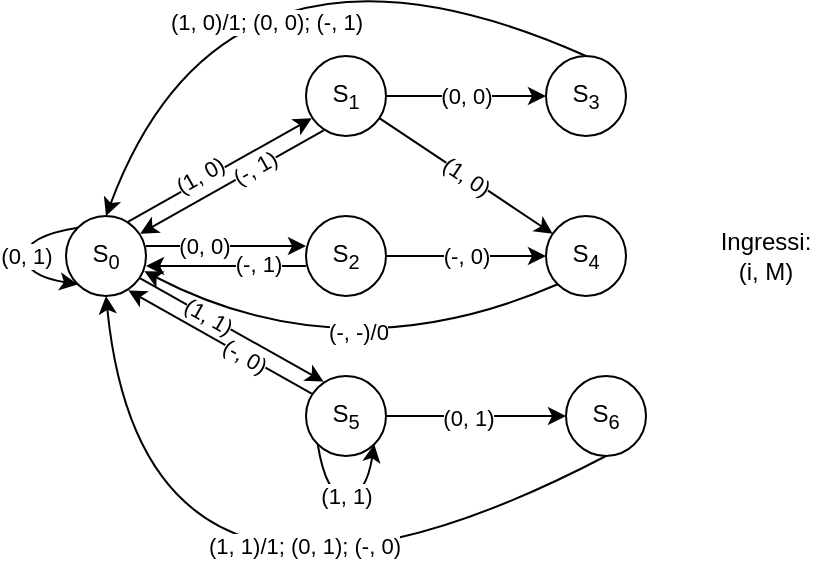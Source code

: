 <mxfile version="26.0.16">
  <diagram name="Pagina-1" id="KbwLGhmWEM9IE3JpOT0c">
    <mxGraphModel dx="429" dy="655" grid="1" gridSize="10" guides="1" tooltips="1" connect="1" arrows="1" fold="1" page="1" pageScale="1" pageWidth="827" pageHeight="1169" math="0" shadow="0">
      <root>
        <mxCell id="0" />
        <mxCell id="1" parent="0" />
        <mxCell id="g2gTISk33VEuToaD5dI8-1" value="S&lt;sub&gt;1&lt;/sub&gt;" style="ellipse;whiteSpace=wrap;html=1;aspect=fixed;" vertex="1" parent="1">
          <mxGeometry x="200" y="120" width="40" height="40" as="geometry" />
        </mxCell>
        <mxCell id="g2gTISk33VEuToaD5dI8-2" value="S&lt;sub&gt;0&lt;/sub&gt;" style="ellipse;whiteSpace=wrap;html=1;aspect=fixed;" vertex="1" parent="1">
          <mxGeometry x="80" y="200" width="40" height="40" as="geometry" />
        </mxCell>
        <mxCell id="g2gTISk33VEuToaD5dI8-3" value="S&lt;sub&gt;2&lt;/sub&gt;" style="ellipse;whiteSpace=wrap;html=1;aspect=fixed;" vertex="1" parent="1">
          <mxGeometry x="200" y="200" width="40" height="40" as="geometry" />
        </mxCell>
        <mxCell id="g2gTISk33VEuToaD5dI8-4" value="S&lt;sub&gt;3&lt;/sub&gt;" style="ellipse;whiteSpace=wrap;html=1;aspect=fixed;" vertex="1" parent="1">
          <mxGeometry x="320" y="120" width="40" height="40" as="geometry" />
        </mxCell>
        <mxCell id="g2gTISk33VEuToaD5dI8-5" value="S&lt;sub&gt;4&lt;/sub&gt;" style="ellipse;whiteSpace=wrap;html=1;aspect=fixed;" vertex="1" parent="1">
          <mxGeometry x="320" y="200" width="40" height="40" as="geometry" />
        </mxCell>
        <mxCell id="g2gTISk33VEuToaD5dI8-6" value="S&lt;sub&gt;5&lt;/sub&gt;" style="ellipse;whiteSpace=wrap;html=1;aspect=fixed;" vertex="1" parent="1">
          <mxGeometry x="200" y="280" width="40" height="40" as="geometry" />
        </mxCell>
        <mxCell id="g2gTISk33VEuToaD5dI8-7" value="S&lt;sub&gt;6&lt;/sub&gt;" style="ellipse;whiteSpace=wrap;html=1;aspect=fixed;" vertex="1" parent="1">
          <mxGeometry x="330" y="280" width="40" height="40" as="geometry" />
        </mxCell>
        <mxCell id="g2gTISk33VEuToaD5dI8-10" value="" style="endArrow=classic;html=1;rounded=0;exitX=1;exitY=0;exitDx=0;exitDy=0;entryX=0;entryY=1;entryDx=0;entryDy=0;arcSize=20;jumpSize=6;labelBorderColor=none;textShadow=0;" edge="1" parent="1">
          <mxGeometry width="50" height="50" relative="1" as="geometry">
            <mxPoint x="111.142" y="202.858" as="sourcePoint" />
            <mxPoint x="202.858" y="151.142" as="targetPoint" />
          </mxGeometry>
        </mxCell>
        <mxCell id="g2gTISk33VEuToaD5dI8-31" value="(1, 0)" style="edgeLabel;html=1;align=center;verticalAlign=middle;resizable=0;points=[];horizontal=1;labelPosition=center;verticalLabelPosition=middle;rotation=330.6;" vertex="1" connectable="0" parent="g2gTISk33VEuToaD5dI8-10">
          <mxGeometry x="-0.188" y="2" relative="1" as="geometry">
            <mxPoint x="-1" as="offset" />
          </mxGeometry>
        </mxCell>
        <mxCell id="g2gTISk33VEuToaD5dI8-11" value="" style="endArrow=classic;html=1;rounded=0;entryX=0;entryY=0.5;entryDx=0;entryDy=0;" edge="1" parent="1" target="g2gTISk33VEuToaD5dI8-4">
          <mxGeometry width="50" height="50" relative="1" as="geometry">
            <mxPoint x="240" y="140" as="sourcePoint" />
            <mxPoint x="290" y="90" as="targetPoint" />
          </mxGeometry>
        </mxCell>
        <mxCell id="g2gTISk33VEuToaD5dI8-42" value="(0, 0)" style="edgeLabel;html=1;align=center;verticalAlign=middle;resizable=0;points=[];" vertex="1" connectable="0" parent="g2gTISk33VEuToaD5dI8-11">
          <mxGeometry relative="1" as="geometry">
            <mxPoint as="offset" />
          </mxGeometry>
        </mxCell>
        <mxCell id="g2gTISk33VEuToaD5dI8-16" value="" style="endArrow=classic;html=1;rounded=0;exitX=0;exitY=1;exitDx=0;exitDy=0;entryX=1;entryY=0;entryDx=0;entryDy=0;" edge="1" parent="1">
          <mxGeometry width="50" height="50" relative="1" as="geometry">
            <mxPoint x="208.858" y="157.142" as="sourcePoint" />
            <mxPoint x="117.142" y="208.858" as="targetPoint" />
          </mxGeometry>
        </mxCell>
        <mxCell id="g2gTISk33VEuToaD5dI8-36" value="(-, 1)" style="edgeLabel;html=1;align=center;verticalAlign=middle;resizable=0;points=[];rotation=330.6;" vertex="1" connectable="0" parent="g2gTISk33VEuToaD5dI8-16">
          <mxGeometry x="-0.254" y="-1" relative="1" as="geometry">
            <mxPoint as="offset" />
          </mxGeometry>
        </mxCell>
        <mxCell id="g2gTISk33VEuToaD5dI8-18" value="" style="endArrow=classic;html=1;rounded=0;" edge="1" parent="1" source="g2gTISk33VEuToaD5dI8-1" target="g2gTISk33VEuToaD5dI8-5">
          <mxGeometry width="50" height="50" relative="1" as="geometry">
            <mxPoint x="230" y="230" as="sourcePoint" />
            <mxPoint x="280" y="180" as="targetPoint" />
          </mxGeometry>
        </mxCell>
        <mxCell id="g2gTISk33VEuToaD5dI8-37" value="(1, 0)" style="edgeLabel;html=1;align=center;verticalAlign=middle;resizable=0;points=[];rotation=33.6;" vertex="1" connectable="0" parent="g2gTISk33VEuToaD5dI8-18">
          <mxGeometry relative="1" as="geometry">
            <mxPoint as="offset" />
          </mxGeometry>
        </mxCell>
        <mxCell id="g2gTISk33VEuToaD5dI8-20" value="" style="endArrow=classic;html=1;rounded=0;exitX=1;exitY=0.5;exitDx=0;exitDy=0;entryX=0;entryY=0.5;entryDx=0;entryDy=0;" edge="1" parent="1" source="g2gTISk33VEuToaD5dI8-3" target="g2gTISk33VEuToaD5dI8-5">
          <mxGeometry width="50" height="50" relative="1" as="geometry">
            <mxPoint x="230" y="230" as="sourcePoint" />
            <mxPoint x="280" y="180" as="targetPoint" />
          </mxGeometry>
        </mxCell>
        <mxCell id="g2gTISk33VEuToaD5dI8-41" value="(-, 0)" style="edgeLabel;html=1;align=center;verticalAlign=middle;resizable=0;points=[];" vertex="1" connectable="0" parent="g2gTISk33VEuToaD5dI8-20">
          <mxGeometry relative="1" as="geometry">
            <mxPoint as="offset" />
          </mxGeometry>
        </mxCell>
        <mxCell id="g2gTISk33VEuToaD5dI8-23" value="" style="endArrow=classic;html=1;rounded=0;entryX=0.5;entryY=0;entryDx=0;entryDy=0;curved=1;" edge="1" parent="1" target="g2gTISk33VEuToaD5dI8-2">
          <mxGeometry width="50" height="50" relative="1" as="geometry">
            <mxPoint x="340" y="120" as="sourcePoint" />
            <mxPoint x="170" y="110" as="targetPoint" />
            <Array as="points">
              <mxPoint x="160" y="40" />
            </Array>
          </mxGeometry>
        </mxCell>
        <mxCell id="g2gTISk33VEuToaD5dI8-35" value="(1, 0)/1; (0, 0); (-, 1)" style="edgeLabel;html=1;align=center;verticalAlign=middle;resizable=0;points=[];" vertex="1" connectable="0" parent="g2gTISk33VEuToaD5dI8-23">
          <mxGeometry x="0.351" y="40" relative="1" as="geometry">
            <mxPoint as="offset" />
          </mxGeometry>
        </mxCell>
        <mxCell id="g2gTISk33VEuToaD5dI8-25" value="" style="endArrow=classic;html=1;rounded=0;exitX=1;exitY=1;exitDx=0;exitDy=0;entryX=0;entryY=0;entryDx=0;entryDy=0;" edge="1" parent="1">
          <mxGeometry width="50" height="50" relative="1" as="geometry">
            <mxPoint x="117.142" y="231.142" as="sourcePoint" />
            <mxPoint x="208.858" y="282.858" as="targetPoint" />
          </mxGeometry>
        </mxCell>
        <mxCell id="g2gTISk33VEuToaD5dI8-43" value="(1, 1)" style="edgeLabel;html=1;align=center;verticalAlign=middle;resizable=0;points=[];rotation=29.6;" vertex="1" connectable="0" parent="g2gTISk33VEuToaD5dI8-25">
          <mxGeometry relative="1" as="geometry">
            <mxPoint x="-12" y="-7" as="offset" />
          </mxGeometry>
        </mxCell>
        <mxCell id="g2gTISk33VEuToaD5dI8-26" value="" style="endArrow=classic;html=1;rounded=0;exitX=0;exitY=0;exitDx=0;exitDy=0;entryX=1;entryY=1;entryDx=0;entryDy=0;" edge="1" parent="1">
          <mxGeometry width="50" height="50" relative="1" as="geometry">
            <mxPoint x="202.858" y="288.858" as="sourcePoint" />
            <mxPoint x="111.142" y="237.142" as="targetPoint" />
          </mxGeometry>
        </mxCell>
        <mxCell id="g2gTISk33VEuToaD5dI8-44" value="(-, 0)" style="edgeLabel;html=1;align=center;verticalAlign=middle;resizable=0;points=[];rotation=29.6;" vertex="1" connectable="0" parent="g2gTISk33VEuToaD5dI8-26">
          <mxGeometry relative="1" as="geometry">
            <mxPoint x="12" y="7" as="offset" />
          </mxGeometry>
        </mxCell>
        <mxCell id="g2gTISk33VEuToaD5dI8-27" value="" style="endArrow=classic;html=1;rounded=0;exitX=1;exitY=0.5;exitDx=0;exitDy=0;entryX=0;entryY=0.5;entryDx=0;entryDy=0;" edge="1" parent="1" source="g2gTISk33VEuToaD5dI8-6" target="g2gTISk33VEuToaD5dI8-7">
          <mxGeometry width="50" height="50" relative="1" as="geometry">
            <mxPoint x="220" y="280" as="sourcePoint" />
            <mxPoint x="270" y="230" as="targetPoint" />
          </mxGeometry>
        </mxCell>
        <mxCell id="g2gTISk33VEuToaD5dI8-49" value="(0, 1)" style="edgeLabel;html=1;align=center;verticalAlign=middle;resizable=0;points=[];" vertex="1" connectable="0" parent="g2gTISk33VEuToaD5dI8-27">
          <mxGeometry x="-0.104" y="-1" relative="1" as="geometry">
            <mxPoint as="offset" />
          </mxGeometry>
        </mxCell>
        <mxCell id="g2gTISk33VEuToaD5dI8-28" value="" style="endArrow=classic;html=1;rounded=0;exitX=0;exitY=1;exitDx=0;exitDy=0;entryX=1;entryY=1;entryDx=0;entryDy=0;curved=1;" edge="1" parent="1" source="g2gTISk33VEuToaD5dI8-6" target="g2gTISk33VEuToaD5dI8-6">
          <mxGeometry width="50" height="50" relative="1" as="geometry">
            <mxPoint x="200" y="340" as="sourcePoint" />
            <mxPoint x="250" y="290" as="targetPoint" />
            <Array as="points">
              <mxPoint x="210" y="340" />
              <mxPoint x="230" y="340" />
            </Array>
          </mxGeometry>
        </mxCell>
        <mxCell id="g2gTISk33VEuToaD5dI8-45" value="(1, 1)" style="edgeLabel;html=1;align=center;verticalAlign=middle;resizable=0;points=[];" vertex="1" connectable="0" parent="g2gTISk33VEuToaD5dI8-28">
          <mxGeometry relative="1" as="geometry">
            <mxPoint as="offset" />
          </mxGeometry>
        </mxCell>
        <mxCell id="g2gTISk33VEuToaD5dI8-29" value="" style="endArrow=classic;html=1;rounded=0;exitX=0.5;exitY=1;exitDx=0;exitDy=0;entryX=0.5;entryY=1;entryDx=0;entryDy=0;curved=1;" edge="1" parent="1" source="g2gTISk33VEuToaD5dI8-7" target="g2gTISk33VEuToaD5dI8-2">
          <mxGeometry width="50" height="50" relative="1" as="geometry">
            <mxPoint x="180" y="340" as="sourcePoint" />
            <mxPoint x="230" y="290" as="targetPoint" />
            <Array as="points">
              <mxPoint x="120" y="440" />
            </Array>
          </mxGeometry>
        </mxCell>
        <mxCell id="g2gTISk33VEuToaD5dI8-48" value="(1, 1)/1; (0, 1); (-, 0)" style="edgeLabel;html=1;align=center;verticalAlign=middle;resizable=0;points=[];" vertex="1" connectable="0" parent="g2gTISk33VEuToaD5dI8-29">
          <mxGeometry x="-0.329" y="-30" relative="1" as="geometry">
            <mxPoint as="offset" />
          </mxGeometry>
        </mxCell>
        <mxCell id="g2gTISk33VEuToaD5dI8-30" value="" style="endArrow=classic;html=1;rounded=0;exitX=0;exitY=0;exitDx=0;exitDy=0;entryX=0;entryY=1;entryDx=0;entryDy=0;curved=1;" edge="1" parent="1" source="g2gTISk33VEuToaD5dI8-2" target="g2gTISk33VEuToaD5dI8-2">
          <mxGeometry width="50" height="50" relative="1" as="geometry">
            <mxPoint x="216" y="324" as="sourcePoint" />
            <mxPoint x="244" y="324" as="targetPoint" />
            <Array as="points">
              <mxPoint x="60" y="210" />
              <mxPoint x="60" y="230" />
            </Array>
          </mxGeometry>
        </mxCell>
        <mxCell id="g2gTISk33VEuToaD5dI8-46" value="(0, 1)" style="edgeLabel;html=1;align=center;verticalAlign=middle;resizable=0;points=[];" vertex="1" connectable="0" parent="g2gTISk33VEuToaD5dI8-30">
          <mxGeometry relative="1" as="geometry">
            <mxPoint as="offset" />
          </mxGeometry>
        </mxCell>
        <mxCell id="g2gTISk33VEuToaD5dI8-32" value="" style="endArrow=classic;html=1;rounded=0;exitX=1;exitY=0.5;exitDx=0;exitDy=0;entryX=0;entryY=0.5;entryDx=0;entryDy=0;" edge="1" parent="1">
          <mxGeometry width="50" height="50" relative="1" as="geometry">
            <mxPoint x="120.0" y="215" as="sourcePoint" />
            <mxPoint x="200" y="215" as="targetPoint" />
          </mxGeometry>
        </mxCell>
        <mxCell id="g2gTISk33VEuToaD5dI8-39" value="(0, 0)" style="edgeLabel;html=1;align=center;verticalAlign=middle;resizable=0;points=[];" vertex="1" connectable="0" parent="g2gTISk33VEuToaD5dI8-32">
          <mxGeometry x="-0.156" relative="1" as="geometry">
            <mxPoint x="-5" as="offset" />
          </mxGeometry>
        </mxCell>
        <mxCell id="g2gTISk33VEuToaD5dI8-33" value="" style="endArrow=classic;html=1;rounded=0;exitX=0;exitY=0.5;exitDx=0;exitDy=0;entryX=1;entryY=0.5;entryDx=0;entryDy=0;" edge="1" parent="1">
          <mxGeometry width="50" height="50" relative="1" as="geometry">
            <mxPoint x="200" y="225" as="sourcePoint" />
            <mxPoint x="120.0" y="225" as="targetPoint" />
          </mxGeometry>
        </mxCell>
        <mxCell id="g2gTISk33VEuToaD5dI8-40" value="(-, 1)" style="edgeLabel;html=1;align=center;verticalAlign=middle;resizable=0;points=[];" vertex="1" connectable="0" parent="g2gTISk33VEuToaD5dI8-33">
          <mxGeometry x="-0.276" y="-1" relative="1" as="geometry">
            <mxPoint x="5" as="offset" />
          </mxGeometry>
        </mxCell>
        <mxCell id="g2gTISk33VEuToaD5dI8-34" value="" style="endArrow=classic;html=1;rounded=0;exitX=0;exitY=1;exitDx=0;exitDy=0;entryX=0.978;entryY=0.689;entryDx=0;entryDy=0;entryPerimeter=0;curved=1;" edge="1" parent="1" source="g2gTISk33VEuToaD5dI8-5" target="g2gTISk33VEuToaD5dI8-2">
          <mxGeometry width="50" height="50" relative="1" as="geometry">
            <mxPoint x="230" y="270" as="sourcePoint" />
            <mxPoint x="280" y="220" as="targetPoint" />
            <Array as="points">
              <mxPoint x="220" y="280" />
            </Array>
          </mxGeometry>
        </mxCell>
        <mxCell id="g2gTISk33VEuToaD5dI8-38" value="(-, -)/0" style="edgeLabel;html=1;align=center;verticalAlign=middle;resizable=0;points=[];" vertex="1" connectable="0" parent="g2gTISk33VEuToaD5dI8-34">
          <mxGeometry x="-0.115" y="-18" relative="1" as="geometry">
            <mxPoint as="offset" />
          </mxGeometry>
        </mxCell>
        <mxCell id="g2gTISk33VEuToaD5dI8-50" value="Ingressi: (i, M)" style="text;html=1;align=center;verticalAlign=middle;whiteSpace=wrap;rounded=0;" vertex="1" parent="1">
          <mxGeometry x="400" y="205" width="60" height="30" as="geometry" />
        </mxCell>
      </root>
    </mxGraphModel>
  </diagram>
</mxfile>
